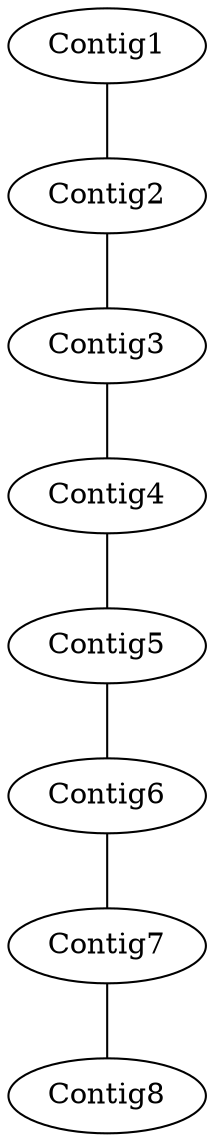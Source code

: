 strict graph "" {
Contig1;
Contig2;
Contig3:
Contig4;
Contig5;
Contig6;
Contig7;
Contig8;
Contig1 -- Contig2;
Contig2 -- Contig3;
Contig3 -- Contig4;
Contig4 -- Contig5;
Contig5 -- Contig6;
Contig6 -- Contig7;
Contig7 -- Contig8;
}

